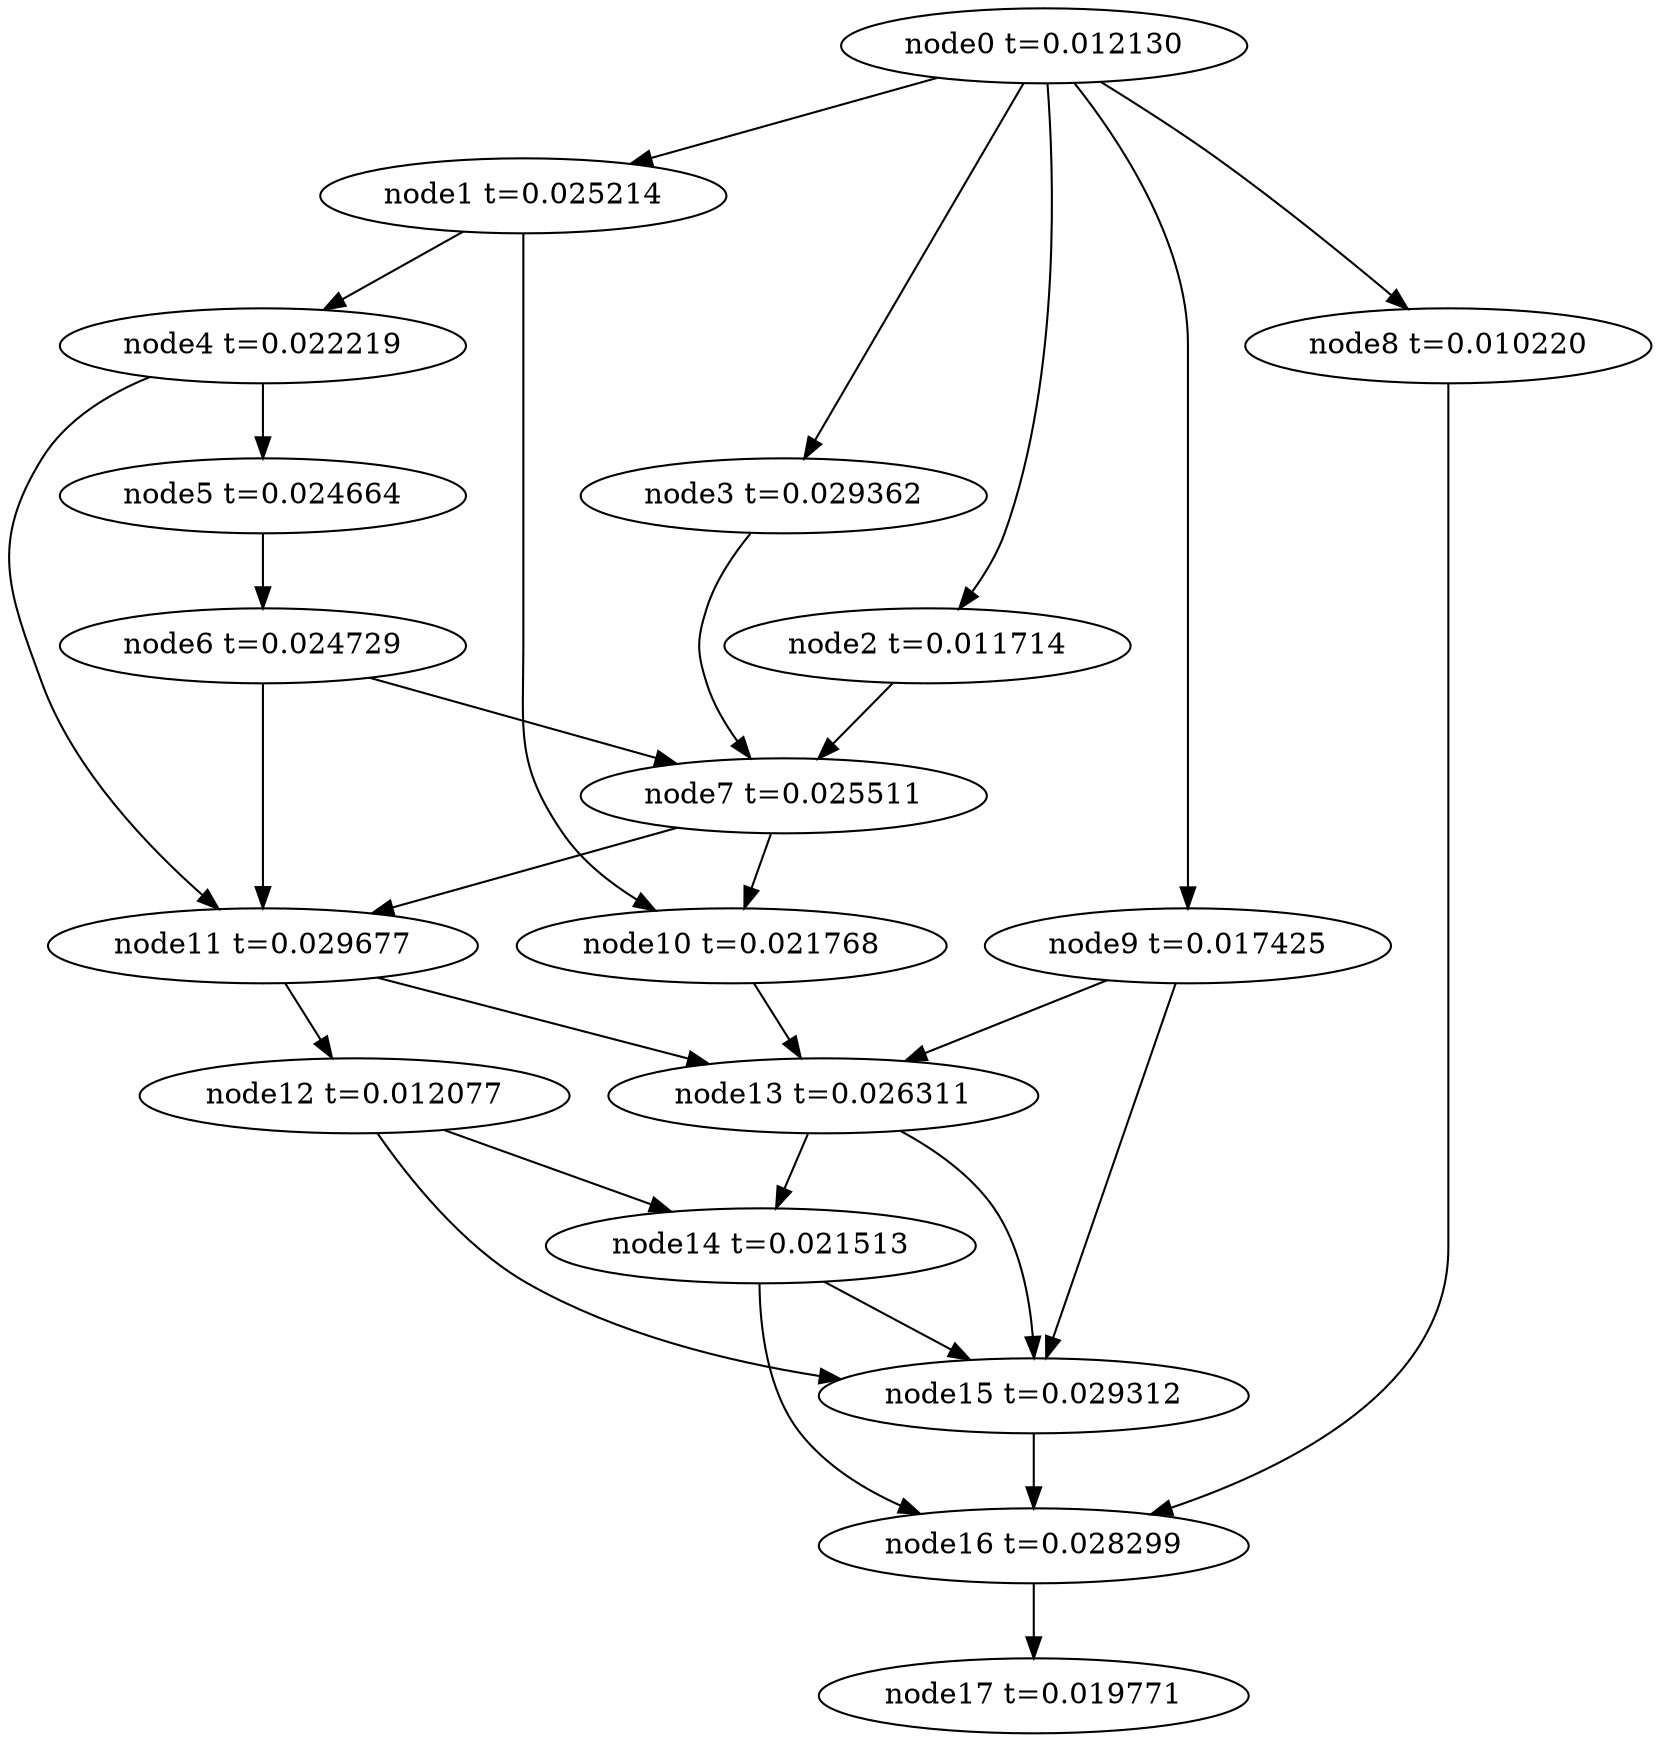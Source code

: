 digraph g{
	node17[label="node17 t=0.019771"]
	node16 -> node17
	node16[label="node16 t=0.028299"];
	node15 -> node16
	node15[label="node15 t=0.029312"];
	node14 -> node16
	node14 -> node15
	node14[label="node14 t=0.021513"];
	node13 -> node15
	node13 -> node14
	node13[label="node13 t=0.026311"];
	node12 -> node15
	node12 -> node14
	node12[label="node12 t=0.012077"];
	node11 -> node13
	node11 -> node12
	node11[label="node11 t=0.029677"];
	node10 -> node13
	node10[label="node10 t=0.021768"];
	node9 -> node15
	node9 -> node13
	node9[label="node9 t=0.017425"];
	node8 -> node16
	node8[label="node8 t=0.010220"];
	node7 -> node11
	node7 -> node10
	node7[label="node7 t=0.025511"];
	node6 -> node11
	node6 -> node7
	node6[label="node6 t=0.024729"];
	node5 -> node6
	node5[label="node5 t=0.024664"];
	node4 -> node11
	node4 -> node5
	node4[label="node4 t=0.022219"];
	node3 -> node7
	node3[label="node3 t=0.029362"];
	node2 -> node7
	node2[label="node2 t=0.011714"];
	node1 -> node10
	node1 -> node4
	node1[label="node1 t=0.025214"];
	node0 -> node9
	node0 -> node8
	node0 -> node3
	node0 -> node2
	node0 -> node1
	node0[label="node0 t=0.012130"];
}

